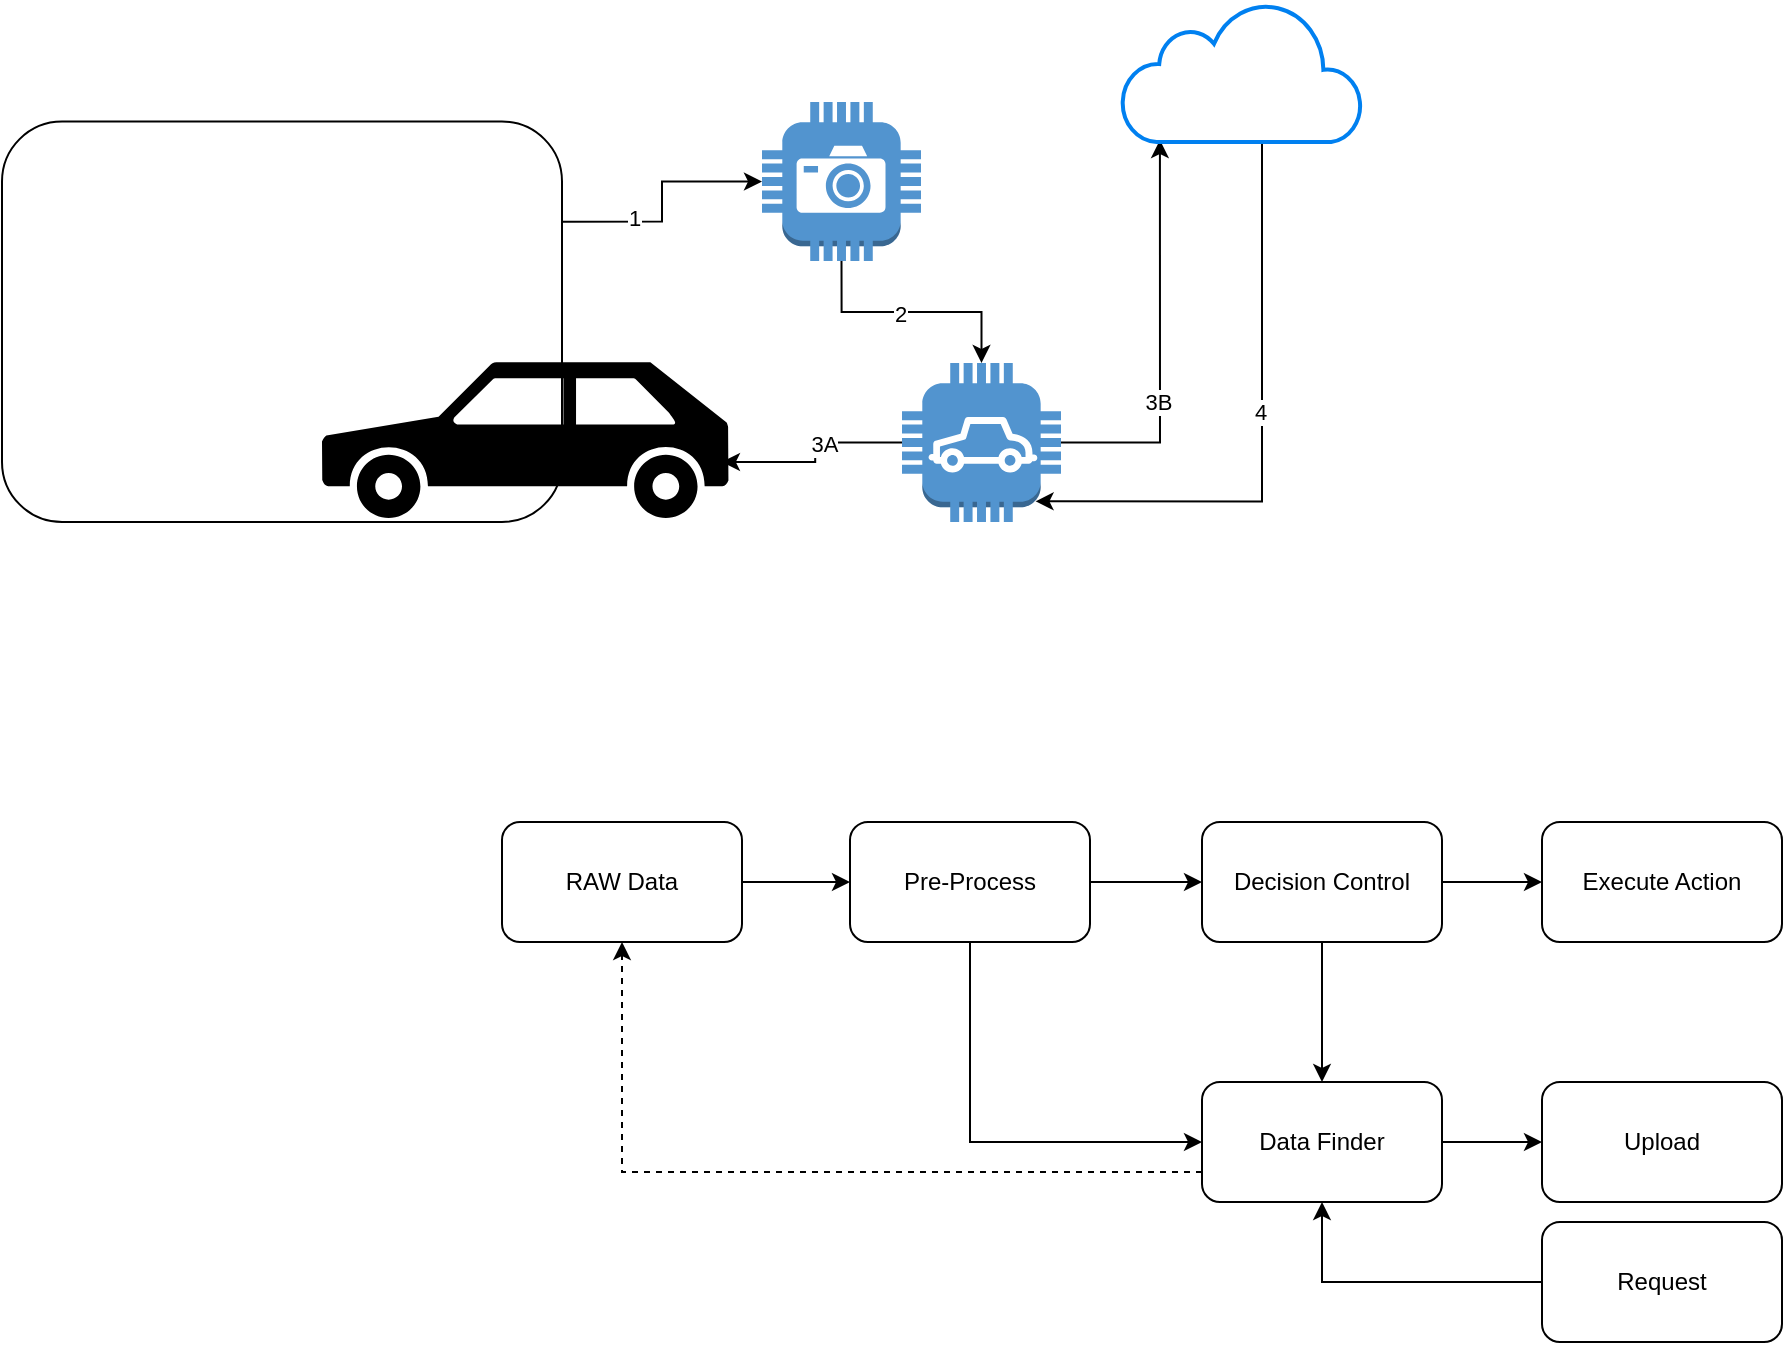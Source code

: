 <mxfile version="20.3.0" type="github">
  <diagram id="XnEugMDfW9nt01OwP3_5" name="Page-1">
    <mxGraphModel dx="1773" dy="620" grid="1" gridSize="10" guides="1" tooltips="1" connect="1" arrows="1" fold="1" page="1" pageScale="1" pageWidth="827" pageHeight="1169" math="0" shadow="0">
      <root>
        <mxCell id="0" />
        <mxCell id="1" parent="0" />
        <mxCell id="A6VERJNFXDKj5nQ8tuVU-5" style="edgeStyle=orthogonalEdgeStyle;rounded=0;orthogonalLoop=1;jettySize=auto;html=1;exitX=1;exitY=0.25;exitDx=0;exitDy=0;entryX=0;entryY=0.5;entryDx=0;entryDy=0;entryPerimeter=0;" edge="1" parent="1" source="A6VERJNFXDKj5nQ8tuVU-4" target="A6VERJNFXDKj5nQ8tuVU-2">
          <mxGeometry relative="1" as="geometry" />
        </mxCell>
        <mxCell id="A6VERJNFXDKj5nQ8tuVU-11" value="1" style="edgeLabel;html=1;align=center;verticalAlign=middle;resizable=0;points=[];" vertex="1" connectable="0" parent="A6VERJNFXDKj5nQ8tuVU-5">
          <mxGeometry x="-0.4" y="2" relative="1" as="geometry">
            <mxPoint as="offset" />
          </mxGeometry>
        </mxCell>
        <mxCell id="A6VERJNFXDKj5nQ8tuVU-4" value="" style="rounded=1;whiteSpace=wrap;html=1;" vertex="1" parent="1">
          <mxGeometry x="-130" y="119.75" width="280" height="200.25" as="geometry" />
        </mxCell>
        <mxCell id="A6VERJNFXDKj5nQ8tuVU-1" value="" style="shape=mxgraph.signs.transportation.car_3;html=1;pointerEvents=1;fillColor=#000000;strokeColor=none;verticalLabelPosition=bottom;verticalAlign=top;align=center;" vertex="1" parent="1">
          <mxGeometry x="30" y="240" width="203.21" height="78" as="geometry" />
        </mxCell>
        <mxCell id="A6VERJNFXDKj5nQ8tuVU-6" style="edgeStyle=orthogonalEdgeStyle;rounded=0;orthogonalLoop=1;jettySize=auto;html=1;exitX=0.5;exitY=1;exitDx=0;exitDy=0;exitPerimeter=0;" edge="1" parent="1" source="A6VERJNFXDKj5nQ8tuVU-2" target="A6VERJNFXDKj5nQ8tuVU-3">
          <mxGeometry relative="1" as="geometry" />
        </mxCell>
        <mxCell id="A6VERJNFXDKj5nQ8tuVU-12" value="2" style="edgeLabel;html=1;align=center;verticalAlign=middle;resizable=0;points=[];" vertex="1" connectable="0" parent="A6VERJNFXDKj5nQ8tuVU-6">
          <mxGeometry x="-0.096" y="-1" relative="1" as="geometry">
            <mxPoint as="offset" />
          </mxGeometry>
        </mxCell>
        <mxCell id="A6VERJNFXDKj5nQ8tuVU-2" value="" style="outlineConnect=0;dashed=0;verticalLabelPosition=bottom;verticalAlign=top;align=center;html=1;shape=mxgraph.aws3.camera;fillColor=#5294CF;gradientColor=none;" vertex="1" parent="1">
          <mxGeometry x="250" y="110" width="79.5" height="79.5" as="geometry" />
        </mxCell>
        <mxCell id="A6VERJNFXDKj5nQ8tuVU-7" style="edgeStyle=orthogonalEdgeStyle;rounded=0;orthogonalLoop=1;jettySize=auto;html=1;exitX=0;exitY=0.5;exitDx=0;exitDy=0;exitPerimeter=0;entryX=0.984;entryY=0.641;entryDx=0;entryDy=0;entryPerimeter=0;" edge="1" parent="1" source="A6VERJNFXDKj5nQ8tuVU-3" target="A6VERJNFXDKj5nQ8tuVU-1">
          <mxGeometry relative="1" as="geometry" />
        </mxCell>
        <mxCell id="A6VERJNFXDKj5nQ8tuVU-13" value="3A" style="edgeLabel;html=1;align=center;verticalAlign=middle;resizable=0;points=[];" vertex="1" connectable="0" parent="A6VERJNFXDKj5nQ8tuVU-7">
          <mxGeometry x="-0.218" relative="1" as="geometry">
            <mxPoint as="offset" />
          </mxGeometry>
        </mxCell>
        <mxCell id="A6VERJNFXDKj5nQ8tuVU-9" style="edgeStyle=orthogonalEdgeStyle;rounded=0;orthogonalLoop=1;jettySize=auto;html=1;exitX=1;exitY=0.5;exitDx=0;exitDy=0;exitPerimeter=0;entryX=0.158;entryY=0.986;entryDx=0;entryDy=0;entryPerimeter=0;" edge="1" parent="1" source="A6VERJNFXDKj5nQ8tuVU-3" target="A6VERJNFXDKj5nQ8tuVU-8">
          <mxGeometry relative="1" as="geometry" />
        </mxCell>
        <mxCell id="A6VERJNFXDKj5nQ8tuVU-14" value="3B" style="edgeLabel;html=1;align=center;verticalAlign=middle;resizable=0;points=[];" vertex="1" connectable="0" parent="A6VERJNFXDKj5nQ8tuVU-9">
          <mxGeometry x="-0.3" y="1" relative="1" as="geometry">
            <mxPoint as="offset" />
          </mxGeometry>
        </mxCell>
        <mxCell id="A6VERJNFXDKj5nQ8tuVU-3" value="" style="outlineConnect=0;dashed=0;verticalLabelPosition=bottom;verticalAlign=top;align=center;html=1;shape=mxgraph.aws3.car;fillColor=#5294CF;gradientColor=none;" vertex="1" parent="1">
          <mxGeometry x="320" y="240.5" width="79.5" height="79.5" as="geometry" />
        </mxCell>
        <mxCell id="A6VERJNFXDKj5nQ8tuVU-10" style="edgeStyle=orthogonalEdgeStyle;rounded=0;orthogonalLoop=1;jettySize=auto;html=1;entryX=0.84;entryY=0.87;entryDx=0;entryDy=0;entryPerimeter=0;" edge="1" parent="1" source="A6VERJNFXDKj5nQ8tuVU-8" target="A6VERJNFXDKj5nQ8tuVU-3">
          <mxGeometry relative="1" as="geometry">
            <Array as="points">
              <mxPoint x="500" y="310" />
            </Array>
          </mxGeometry>
        </mxCell>
        <mxCell id="A6VERJNFXDKj5nQ8tuVU-15" value="4" style="edgeLabel;html=1;align=center;verticalAlign=middle;resizable=0;points=[];" vertex="1" connectable="0" parent="A6VERJNFXDKj5nQ8tuVU-10">
          <mxGeometry x="-0.079" y="-1" relative="1" as="geometry">
            <mxPoint as="offset" />
          </mxGeometry>
        </mxCell>
        <mxCell id="A6VERJNFXDKj5nQ8tuVU-8" value="" style="html=1;verticalLabelPosition=bottom;align=center;labelBackgroundColor=#ffffff;verticalAlign=top;strokeWidth=2;strokeColor=#0080F0;shadow=0;dashed=0;shape=mxgraph.ios7.icons.cloud;" vertex="1" parent="1">
          <mxGeometry x="430" y="60" width="120" height="70" as="geometry" />
        </mxCell>
        <mxCell id="A6VERJNFXDKj5nQ8tuVU-20" style="edgeStyle=orthogonalEdgeStyle;rounded=0;orthogonalLoop=1;jettySize=auto;html=1;exitX=1;exitY=0.5;exitDx=0;exitDy=0;" edge="1" parent="1" source="A6VERJNFXDKj5nQ8tuVU-16" target="A6VERJNFXDKj5nQ8tuVU-17">
          <mxGeometry relative="1" as="geometry" />
        </mxCell>
        <mxCell id="A6VERJNFXDKj5nQ8tuVU-16" value="RAW Data" style="rounded=1;whiteSpace=wrap;html=1;" vertex="1" parent="1">
          <mxGeometry x="120" y="470" width="120" height="60" as="geometry" />
        </mxCell>
        <mxCell id="A6VERJNFXDKj5nQ8tuVU-21" style="edgeStyle=orthogonalEdgeStyle;rounded=0;orthogonalLoop=1;jettySize=auto;html=1;exitX=1;exitY=0.5;exitDx=0;exitDy=0;" edge="1" parent="1" source="A6VERJNFXDKj5nQ8tuVU-17" target="A6VERJNFXDKj5nQ8tuVU-18">
          <mxGeometry relative="1" as="geometry" />
        </mxCell>
        <mxCell id="A6VERJNFXDKj5nQ8tuVU-25" style="edgeStyle=orthogonalEdgeStyle;rounded=0;orthogonalLoop=1;jettySize=auto;html=1;exitX=0.5;exitY=1;exitDx=0;exitDy=0;entryX=0;entryY=0.5;entryDx=0;entryDy=0;" edge="1" parent="1" source="A6VERJNFXDKj5nQ8tuVU-17" target="A6VERJNFXDKj5nQ8tuVU-23">
          <mxGeometry relative="1" as="geometry" />
        </mxCell>
        <mxCell id="A6VERJNFXDKj5nQ8tuVU-17" value="Pre-Process" style="rounded=1;whiteSpace=wrap;html=1;" vertex="1" parent="1">
          <mxGeometry x="294" y="470" width="120" height="60" as="geometry" />
        </mxCell>
        <mxCell id="A6VERJNFXDKj5nQ8tuVU-22" style="edgeStyle=orthogonalEdgeStyle;rounded=0;orthogonalLoop=1;jettySize=auto;html=1;exitX=1;exitY=0.5;exitDx=0;exitDy=0;entryX=0;entryY=0.5;entryDx=0;entryDy=0;" edge="1" parent="1" source="A6VERJNFXDKj5nQ8tuVU-18" target="A6VERJNFXDKj5nQ8tuVU-19">
          <mxGeometry relative="1" as="geometry" />
        </mxCell>
        <mxCell id="A6VERJNFXDKj5nQ8tuVU-24" style="edgeStyle=orthogonalEdgeStyle;rounded=0;orthogonalLoop=1;jettySize=auto;html=1;exitX=0.5;exitY=1;exitDx=0;exitDy=0;entryX=0.5;entryY=0;entryDx=0;entryDy=0;" edge="1" parent="1" source="A6VERJNFXDKj5nQ8tuVU-18" target="A6VERJNFXDKj5nQ8tuVU-23">
          <mxGeometry relative="1" as="geometry" />
        </mxCell>
        <mxCell id="A6VERJNFXDKj5nQ8tuVU-18" value="Decision Control" style="rounded=1;whiteSpace=wrap;html=1;" vertex="1" parent="1">
          <mxGeometry x="470" y="470" width="120" height="60" as="geometry" />
        </mxCell>
        <mxCell id="A6VERJNFXDKj5nQ8tuVU-19" value="Execute Action" style="rounded=1;whiteSpace=wrap;html=1;" vertex="1" parent="1">
          <mxGeometry x="640" y="470" width="120" height="60" as="geometry" />
        </mxCell>
        <mxCell id="A6VERJNFXDKj5nQ8tuVU-27" style="edgeStyle=orthogonalEdgeStyle;rounded=0;orthogonalLoop=1;jettySize=auto;html=1;exitX=1;exitY=0.5;exitDx=0;exitDy=0;entryX=0;entryY=0.5;entryDx=0;entryDy=0;" edge="1" parent="1" source="A6VERJNFXDKj5nQ8tuVU-23" target="A6VERJNFXDKj5nQ8tuVU-26">
          <mxGeometry relative="1" as="geometry" />
        </mxCell>
        <mxCell id="A6VERJNFXDKj5nQ8tuVU-28" style="edgeStyle=orthogonalEdgeStyle;rounded=0;orthogonalLoop=1;jettySize=auto;html=1;exitX=0;exitY=0.75;exitDx=0;exitDy=0;entryX=0.5;entryY=1;entryDx=0;entryDy=0;dashed=1;" edge="1" parent="1" source="A6VERJNFXDKj5nQ8tuVU-23" target="A6VERJNFXDKj5nQ8tuVU-16">
          <mxGeometry relative="1" as="geometry" />
        </mxCell>
        <mxCell id="A6VERJNFXDKj5nQ8tuVU-23" value="Data Finder" style="rounded=1;whiteSpace=wrap;html=1;" vertex="1" parent="1">
          <mxGeometry x="470" y="600" width="120" height="60" as="geometry" />
        </mxCell>
        <mxCell id="A6VERJNFXDKj5nQ8tuVU-26" value="Upload" style="rounded=1;whiteSpace=wrap;html=1;" vertex="1" parent="1">
          <mxGeometry x="640" y="600" width="120" height="60" as="geometry" />
        </mxCell>
        <mxCell id="A6VERJNFXDKj5nQ8tuVU-30" style="edgeStyle=orthogonalEdgeStyle;rounded=0;orthogonalLoop=1;jettySize=auto;html=1;exitX=0;exitY=0.5;exitDx=0;exitDy=0;entryX=0.5;entryY=1;entryDx=0;entryDy=0;" edge="1" parent="1" source="A6VERJNFXDKj5nQ8tuVU-29" target="A6VERJNFXDKj5nQ8tuVU-23">
          <mxGeometry relative="1" as="geometry" />
        </mxCell>
        <mxCell id="A6VERJNFXDKj5nQ8tuVU-29" value="Request" style="rounded=1;whiteSpace=wrap;html=1;" vertex="1" parent="1">
          <mxGeometry x="640" y="670" width="120" height="60" as="geometry" />
        </mxCell>
      </root>
    </mxGraphModel>
  </diagram>
</mxfile>
